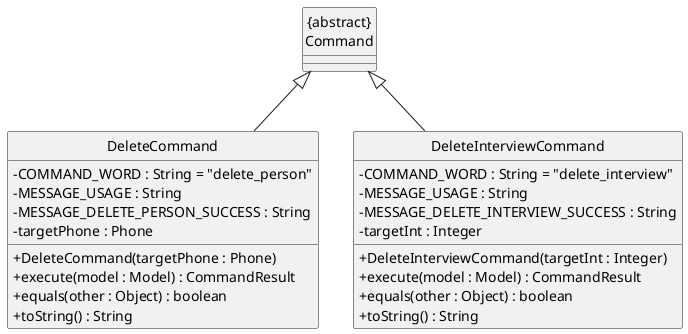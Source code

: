 @startuml
hide circle
skinparam classAttributeIconSize 0

Class "{abstract}\nCommand" as Command {
}
Class DeleteCommand {
  -COMMAND_WORD : String = "delete_person"
  -MESSAGE_USAGE : String
  -MESSAGE_DELETE_PERSON_SUCCESS : String
  -targetPhone : Phone
  +DeleteCommand(targetPhone : Phone)
  +execute(model : Model) : CommandResult
  +equals(other : Object) : boolean
  +toString() : String
}
Class DeleteInterviewCommand {
  -COMMAND_WORD : String = "delete_interview"
  -MESSAGE_USAGE : String
  -MESSAGE_DELETE_INTERVIEW_SUCCESS : String
  -targetInt : Integer
  +DeleteInterviewCommand(targetInt : Integer)
  +execute(model : Model) : CommandResult
  +equals(other : Object) : boolean
  +toString() : String
}


DeleteCommand -up-|> Command

DeleteInterviewCommand -up-|> Command

@enduml
